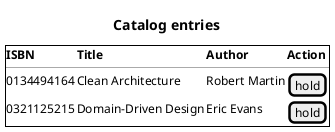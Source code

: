 @startsalt
title Catalog entries
{+
**ISBN** | **Title** | **Author** | **Action**
--- | --- | --- | ---
0134494164 | Clean Architecture | Robert Martin | [hold]
0321125215 | Domain-Driven Design | Eric Evans | [hold]
}
@endsalt
